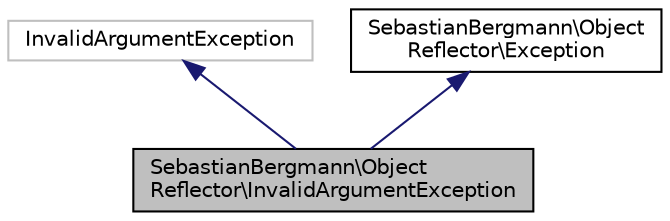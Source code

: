 digraph "SebastianBergmann\ObjectReflector\InvalidArgumentException"
{
  edge [fontname="Helvetica",fontsize="10",labelfontname="Helvetica",labelfontsize="10"];
  node [fontname="Helvetica",fontsize="10",shape=record];
  Node3 [label="SebastianBergmann\\Object\lReflector\\InvalidArgumentException",height=0.2,width=0.4,color="black", fillcolor="grey75", style="filled", fontcolor="black"];
  Node4 -> Node3 [dir="back",color="midnightblue",fontsize="10",style="solid",fontname="Helvetica"];
  Node4 [label="InvalidArgumentException",height=0.2,width=0.4,color="grey75", fillcolor="white", style="filled"];
  Node5 -> Node3 [dir="back",color="midnightblue",fontsize="10",style="solid",fontname="Helvetica"];
  Node5 [label="SebastianBergmann\\Object\lReflector\\Exception",height=0.2,width=0.4,color="black", fillcolor="white", style="filled",URL="$interfaceSebastianBergmann_1_1ObjectReflector_1_1Exception.html"];
}
